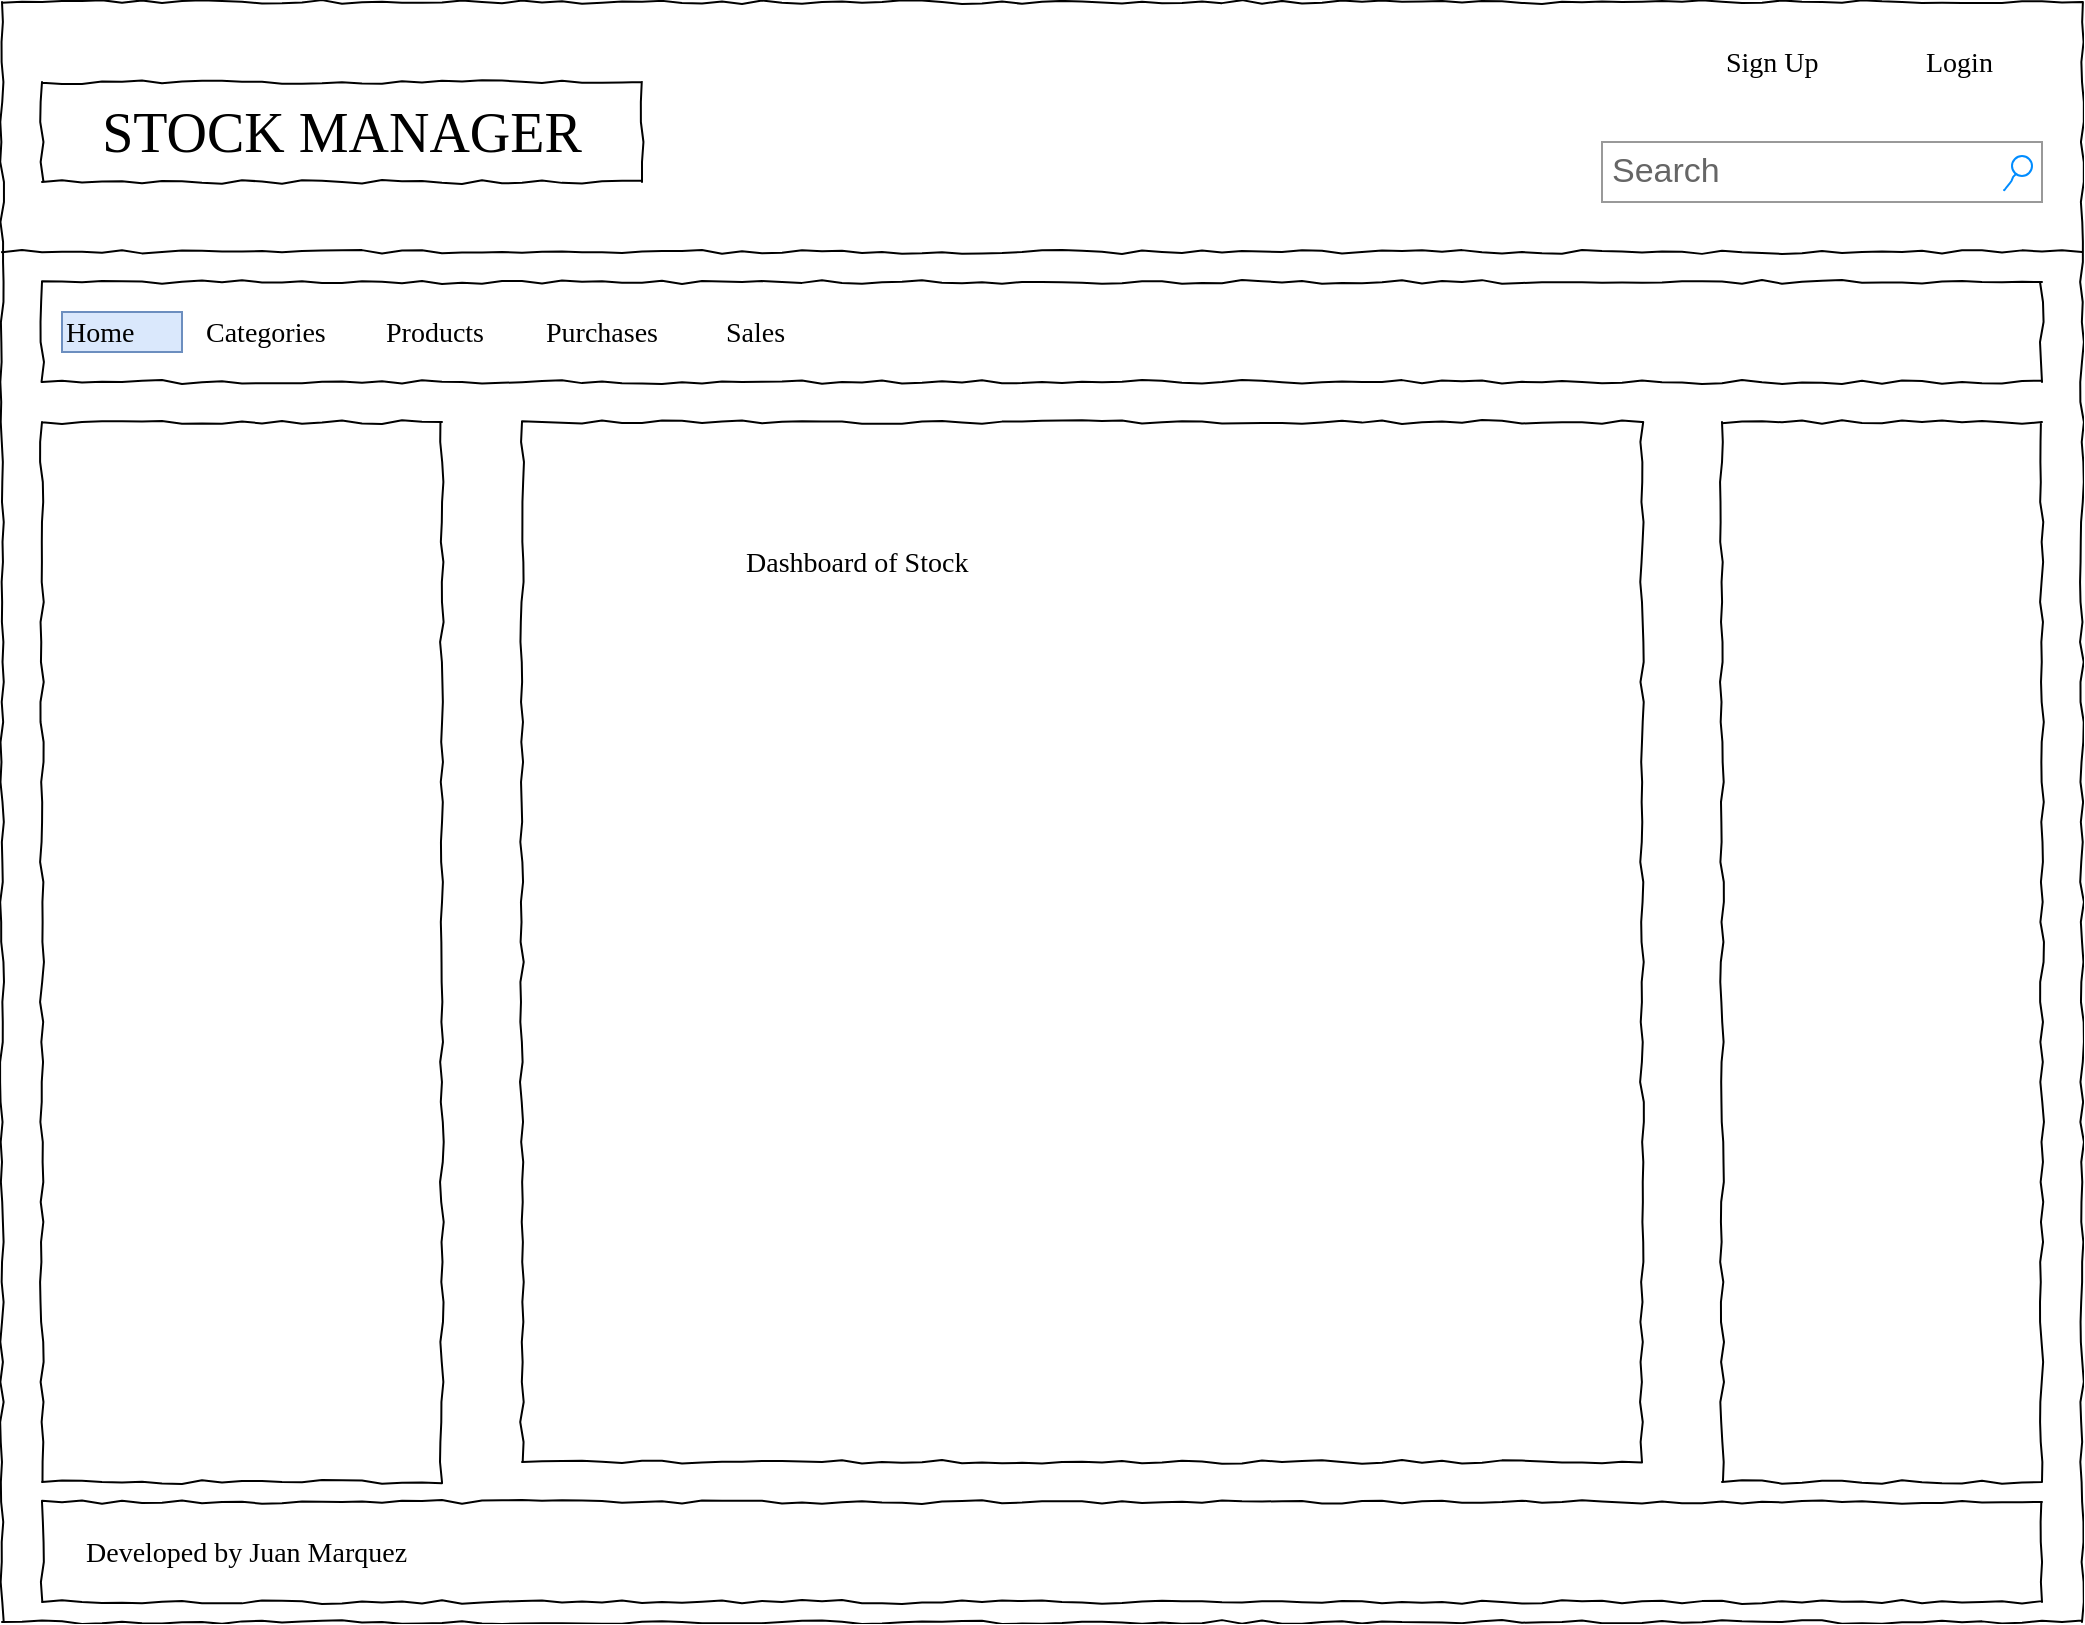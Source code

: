 <mxfile version="20.4.0" type="github" pages="2">
  <diagram name="Home " id="03018318-947c-dd8e-b7a3-06fadd420f32">
    <mxGraphModel dx="1298" dy="706" grid="1" gridSize="10" guides="1" tooltips="1" connect="1" arrows="1" fold="1" page="1" pageScale="1" pageWidth="1100" pageHeight="850" background="none" math="0" shadow="0">
      <root>
        <mxCell id="0" />
        <mxCell id="1" parent="0" />
        <mxCell id="677b7b8949515195-1" value="" style="whiteSpace=wrap;html=1;rounded=0;shadow=0;labelBackgroundColor=none;strokeColor=#000000;strokeWidth=1;fillColor=none;fontFamily=Verdana;fontSize=12;fontColor=#000000;align=center;comic=1;" parent="1" vertex="1">
          <mxGeometry x="20" y="20" width="1040" height="810" as="geometry" />
        </mxCell>
        <mxCell id="677b7b8949515195-2" value="STOCK MANAGER" style="whiteSpace=wrap;html=1;rounded=0;shadow=0;labelBackgroundColor=none;strokeWidth=1;fontFamily=Verdana;fontSize=28;align=center;comic=1;" parent="1" vertex="1">
          <mxGeometry x="40" y="60" width="300" height="50" as="geometry" />
        </mxCell>
        <mxCell id="677b7b8949515195-3" value="Search" style="strokeWidth=1;shadow=0;dashed=0;align=center;html=1;shape=mxgraph.mockup.forms.searchBox;strokeColor=#999999;mainText=;strokeColor2=#008cff;fontColor=#666666;fontSize=17;align=left;spacingLeft=3;rounded=0;labelBackgroundColor=none;comic=1;" parent="1" vertex="1">
          <mxGeometry x="820" y="90" width="220" height="30" as="geometry" />
        </mxCell>
        <mxCell id="677b7b8949515195-4" value="Sign Up" style="text;html=1;points=[];align=left;verticalAlign=top;spacingTop=-4;fontSize=14;fontFamily=Verdana" parent="1" vertex="1">
          <mxGeometry x="880" y="40" width="60" height="20" as="geometry" />
        </mxCell>
        <mxCell id="677b7b8949515195-5" value="Login" style="text;html=1;points=[];align=left;verticalAlign=top;spacingTop=-4;fontSize=14;fontFamily=Verdana" parent="1" vertex="1">
          <mxGeometry x="980" y="40" width="60" height="20" as="geometry" />
        </mxCell>
        <mxCell id="677b7b8949515195-8" value="" style="whiteSpace=wrap;html=1;rounded=0;shadow=0;labelBackgroundColor=none;strokeWidth=1;fillColor=none;fontFamily=Verdana;fontSize=12;align=center;comic=1;" parent="1" vertex="1">
          <mxGeometry x="40" y="230" width="200" height="530" as="geometry" />
        </mxCell>
        <mxCell id="677b7b8949515195-9" value="" style="line;strokeWidth=1;html=1;rounded=0;shadow=0;labelBackgroundColor=none;fillColor=none;fontFamily=Verdana;fontSize=14;fontColor=#000000;align=center;comic=1;" parent="1" vertex="1">
          <mxGeometry x="20" y="140" width="1040" height="10" as="geometry" />
        </mxCell>
        <mxCell id="677b7b8949515195-10" value="" style="whiteSpace=wrap;html=1;rounded=0;shadow=0;labelBackgroundColor=none;strokeWidth=1;fillColor=none;fontFamily=Verdana;fontSize=12;align=center;comic=1;" parent="1" vertex="1">
          <mxGeometry x="40" y="160" width="1000" height="50" as="geometry" />
        </mxCell>
        <mxCell id="677b7b8949515195-11" value="Home" style="text;html=1;points=[];align=left;verticalAlign=top;spacingTop=-4;fontSize=14;fontFamily=Verdana;fillColor=#dae8fc;strokeColor=#6c8ebf;" parent="1" vertex="1">
          <mxGeometry x="50" y="175" width="60" height="20" as="geometry" />
        </mxCell>
        <mxCell id="677b7b8949515195-12" value="Categories" style="text;html=1;points=[];align=left;verticalAlign=top;spacingTop=-4;fontSize=14;fontFamily=Verdana" parent="1" vertex="1">
          <mxGeometry x="120" y="175" width="60" height="20" as="geometry" />
        </mxCell>
        <mxCell id="677b7b8949515195-13" value="Products" style="text;html=1;points=[];align=left;verticalAlign=top;spacingTop=-4;fontSize=14;fontFamily=Verdana" parent="1" vertex="1">
          <mxGeometry x="210" y="175" width="60" height="20" as="geometry" />
        </mxCell>
        <mxCell id="677b7b8949515195-14" value="Purchases" style="text;html=1;points=[];align=left;verticalAlign=top;spacingTop=-4;fontSize=14;fontFamily=Verdana" parent="1" vertex="1">
          <mxGeometry x="290" y="175" width="60" height="20" as="geometry" />
        </mxCell>
        <mxCell id="677b7b8949515195-25" value="" style="whiteSpace=wrap;html=1;rounded=0;shadow=0;labelBackgroundColor=none;strokeWidth=1;fillColor=none;fontFamily=Verdana;fontSize=12;align=center;comic=1;" parent="1" vertex="1">
          <mxGeometry x="880" y="230" width="160" height="530" as="geometry" />
        </mxCell>
        <mxCell id="ogS1Syc9AXwIv5CL1LcR-1" value="Sales" style="text;html=1;points=[];align=left;verticalAlign=top;spacingTop=-4;fontSize=14;fontFamily=Verdana" vertex="1" parent="1">
          <mxGeometry x="380" y="175" width="60" height="20" as="geometry" />
        </mxCell>
        <mxCell id="ogS1Syc9AXwIv5CL1LcR-2" value="" style="whiteSpace=wrap;html=1;rounded=0;shadow=0;labelBackgroundColor=none;strokeWidth=1;fillColor=none;fontFamily=Verdana;fontSize=12;align=center;comic=1;" vertex="1" parent="1">
          <mxGeometry x="40" y="770" width="1000" height="50" as="geometry" />
        </mxCell>
        <mxCell id="ogS1Syc9AXwIv5CL1LcR-3" value="Developed by Juan Marquez" style="text;html=1;points=[];align=left;verticalAlign=top;spacingTop=-4;fontSize=14;fontFamily=Verdana" vertex="1" parent="1">
          <mxGeometry x="60" y="785" width="210" height="20" as="geometry" />
        </mxCell>
        <mxCell id="JROKBk3_Aqq0OIBeBPBz-3" value="" style="whiteSpace=wrap;html=1;rounded=0;shadow=0;labelBackgroundColor=none;strokeWidth=1;fillColor=none;fontFamily=Verdana;fontSize=12;align=center;comic=1;" vertex="1" parent="1">
          <mxGeometry x="280" y="230" width="560" height="520" as="geometry" />
        </mxCell>
        <mxCell id="JROKBk3_Aqq0OIBeBPBz-4" value="Dashboard of Stock" style="text;html=1;points=[];align=left;verticalAlign=top;spacingTop=-4;fontSize=14;fontFamily=Verdana" vertex="1" parent="1">
          <mxGeometry x="390" y="290" width="140" height="20" as="geometry" />
        </mxCell>
      </root>
    </mxGraphModel>
  </diagram>
  <diagram name="Copy of Page-1" id="XLHIDjhjjuREAyA0J5u_">
    <mxGraphModel dx="1298" dy="706" grid="1" gridSize="10" guides="1" tooltips="1" connect="1" arrows="1" fold="1" page="1" pageScale="1" pageWidth="1100" pageHeight="850" background="none" math="0" shadow="0">
      <root>
        <mxCell id="0ez4OD4phwZJZz7xe3Li-0" />
        <mxCell id="0ez4OD4phwZJZz7xe3Li-1" parent="0ez4OD4phwZJZz7xe3Li-0" />
        <mxCell id="0ez4OD4phwZJZz7xe3Li-2" value="" style="whiteSpace=wrap;html=1;rounded=0;shadow=0;labelBackgroundColor=none;strokeColor=#000000;strokeWidth=1;fillColor=none;fontFamily=Verdana;fontSize=12;fontColor=#000000;align=center;comic=1;" vertex="1" parent="0ez4OD4phwZJZz7xe3Li-1">
          <mxGeometry x="20" y="20" width="1060" height="810" as="geometry" />
        </mxCell>
        <mxCell id="0ez4OD4phwZJZz7xe3Li-3" value="STOCK MANAGER" style="whiteSpace=wrap;html=1;rounded=0;shadow=0;labelBackgroundColor=none;strokeWidth=1;fontFamily=Verdana;fontSize=28;align=center;comic=1;" vertex="1" parent="0ez4OD4phwZJZz7xe3Li-1">
          <mxGeometry x="40" y="60" width="300" height="50" as="geometry" />
        </mxCell>
        <mxCell id="0ez4OD4phwZJZz7xe3Li-4" value="Search" style="strokeWidth=1;shadow=0;dashed=0;align=center;html=1;shape=mxgraph.mockup.forms.searchBox;strokeColor=#999999;mainText=;strokeColor2=#008cff;fontColor=#666666;fontSize=17;align=left;spacingLeft=3;rounded=0;labelBackgroundColor=none;comic=1;" vertex="1" parent="0ez4OD4phwZJZz7xe3Li-1">
          <mxGeometry x="840" y="95" width="220" height="30" as="geometry" />
        </mxCell>
        <mxCell id="0ez4OD4phwZJZz7xe3Li-5" value="Sign Up" style="text;html=1;points=[];align=left;verticalAlign=top;spacingTop=-4;fontSize=14;fontFamily=Verdana" vertex="1" parent="0ez4OD4phwZJZz7xe3Li-1">
          <mxGeometry x="880" y="40" width="60" height="20" as="geometry" />
        </mxCell>
        <mxCell id="0ez4OD4phwZJZz7xe3Li-6" value="Login" style="text;html=1;points=[];align=left;verticalAlign=top;spacingTop=-4;fontSize=14;fontFamily=Verdana" vertex="1" parent="0ez4OD4phwZJZz7xe3Li-1">
          <mxGeometry x="980" y="40" width="60" height="20" as="geometry" />
        </mxCell>
        <mxCell id="0ez4OD4phwZJZz7xe3Li-7" value="" style="whiteSpace=wrap;html=1;rounded=0;shadow=0;labelBackgroundColor=none;strokeWidth=1;fillColor=none;fontFamily=Verdana;fontSize=12;align=center;comic=1;" vertex="1" parent="0ez4OD4phwZJZz7xe3Li-1">
          <mxGeometry x="30" y="230" width="200" height="400" as="geometry" />
        </mxCell>
        <mxCell id="0ez4OD4phwZJZz7xe3Li-8" value="" style="line;strokeWidth=1;html=1;rounded=0;shadow=0;labelBackgroundColor=none;fillColor=none;fontFamily=Verdana;fontSize=14;fontColor=#000000;align=center;comic=1;" vertex="1" parent="0ez4OD4phwZJZz7xe3Li-1">
          <mxGeometry x="20" y="140" width="1060" height="10" as="geometry" />
        </mxCell>
        <mxCell id="0ez4OD4phwZJZz7xe3Li-9" value="" style="whiteSpace=wrap;html=1;rounded=0;shadow=0;labelBackgroundColor=none;strokeWidth=1;fillColor=none;fontFamily=Verdana;fontSize=12;align=center;comic=1;" vertex="1" parent="0ez4OD4phwZJZz7xe3Li-1">
          <mxGeometry x="30" y="160" width="1040" height="50" as="geometry" />
        </mxCell>
        <mxCell id="0ez4OD4phwZJZz7xe3Li-10" value="Home" style="text;html=1;points=[];align=left;verticalAlign=top;spacingTop=-4;fontSize=14;fontFamily=Verdana;fillColor=#dae8fc;strokeColor=#6c8ebf;" vertex="1" parent="0ez4OD4phwZJZz7xe3Li-1">
          <mxGeometry x="40" y="175" width="60" height="20" as="geometry" />
        </mxCell>
        <mxCell id="0ez4OD4phwZJZz7xe3Li-11" value="Categories" style="text;html=1;points=[];align=left;verticalAlign=top;spacingTop=-4;fontSize=14;fontFamily=Verdana" vertex="1" parent="0ez4OD4phwZJZz7xe3Li-1">
          <mxGeometry x="120" y="175" width="60" height="20" as="geometry" />
        </mxCell>
        <mxCell id="0ez4OD4phwZJZz7xe3Li-12" value="Products" style="text;html=1;points=[];align=left;verticalAlign=top;spacingTop=-4;fontSize=14;fontFamily=Verdana" vertex="1" parent="0ez4OD4phwZJZz7xe3Li-1">
          <mxGeometry x="240" y="175" width="60" height="20" as="geometry" />
        </mxCell>
        <mxCell id="0ez4OD4phwZJZz7xe3Li-13" value="Purchases" style="text;html=1;points=[];align=left;verticalAlign=top;spacingTop=-4;fontSize=14;fontFamily=Verdana" vertex="1" parent="0ez4OD4phwZJZz7xe3Li-1">
          <mxGeometry x="360" y="175" width="60" height="20" as="geometry" />
        </mxCell>
        <mxCell id="0ez4OD4phwZJZz7xe3Li-14" value="" style="verticalLabelPosition=bottom;shadow=0;dashed=0;align=center;html=1;verticalAlign=top;strokeWidth=1;shape=mxgraph.mockup.graphics.simpleIcon;strokeColor=#999999;rounded=0;labelBackgroundColor=none;fontFamily=Verdana;fontSize=14;fontColor=#000000;comic=1;" vertex="1" parent="0ez4OD4phwZJZz7xe3Li-1">
          <mxGeometry x="250" y="230" width="580" height="400" as="geometry" />
        </mxCell>
        <mxCell id="0ez4OD4phwZJZz7xe3Li-15" value="" style="whiteSpace=wrap;html=1;rounded=0;shadow=0;labelBackgroundColor=none;strokeWidth=1;fillColor=none;fontFamily=Verdana;fontSize=12;align=center;comic=1;" vertex="1" parent="0ez4OD4phwZJZz7xe3Li-1">
          <mxGeometry x="840" y="230" width="230" height="400" as="geometry" />
        </mxCell>
        <mxCell id="0ez4OD4phwZJZz7xe3Li-16" value="Section 1" style="text;html=1;points=[];align=left;verticalAlign=top;spacingTop=-4;fontSize=14;fontFamily=Verdana" vertex="1" parent="0ez4OD4phwZJZz7xe3Li-1">
          <mxGeometry x="40" y="250" width="170" height="20" as="geometry" />
        </mxCell>
        <mxCell id="0ez4OD4phwZJZz7xe3Li-17" value="Section 2" style="text;html=1;points=[];align=left;verticalAlign=top;spacingTop=-4;fontSize=14;fontFamily=Verdana" vertex="1" parent="0ez4OD4phwZJZz7xe3Li-1">
          <mxGeometry x="40" y="286" width="170" height="20" as="geometry" />
        </mxCell>
        <mxCell id="0ez4OD4phwZJZz7xe3Li-18" value="Section 3" style="text;html=1;points=[];align=left;verticalAlign=top;spacingTop=-4;fontSize=14;fontFamily=Verdana" vertex="1" parent="0ez4OD4phwZJZz7xe3Li-1">
          <mxGeometry x="40" y="321" width="170" height="20" as="geometry" />
        </mxCell>
        <mxCell id="0ez4OD4phwZJZz7xe3Li-19" value="Section 4" style="text;html=1;points=[];align=left;verticalAlign=top;spacingTop=-4;fontSize=14;fontFamily=Verdana" vertex="1" parent="0ez4OD4phwZJZz7xe3Li-1">
          <mxGeometry x="40" y="357" width="170" height="20" as="geometry" />
        </mxCell>
        <mxCell id="0ez4OD4phwZJZz7xe3Li-20" value="Section 7" style="text;html=1;points=[];align=left;verticalAlign=top;spacingTop=-4;fontSize=14;fontFamily=Verdana" vertex="1" parent="0ez4OD4phwZJZz7xe3Li-1">
          <mxGeometry x="40" y="464" width="170" height="20" as="geometry" />
        </mxCell>
        <mxCell id="0ez4OD4phwZJZz7xe3Li-21" value="Section 8" style="text;html=1;points=[];align=left;verticalAlign=top;spacingTop=-4;fontSize=14;fontFamily=Verdana" vertex="1" parent="0ez4OD4phwZJZz7xe3Li-1">
          <mxGeometry x="40" y="500" width="170" height="20" as="geometry" />
        </mxCell>
        <mxCell id="0ez4OD4phwZJZz7xe3Li-22" value="Section 9" style="text;html=1;points=[];align=left;verticalAlign=top;spacingTop=-4;fontSize=14;fontFamily=Verdana" vertex="1" parent="0ez4OD4phwZJZz7xe3Li-1">
          <mxGeometry x="40" y="536" width="170" height="20" as="geometry" />
        </mxCell>
        <mxCell id="0ez4OD4phwZJZz7xe3Li-23" value="Section 10" style="text;html=1;points=[];align=left;verticalAlign=top;spacingTop=-4;fontSize=14;fontFamily=Verdana" vertex="1" parent="0ez4OD4phwZJZz7xe3Li-1">
          <mxGeometry x="40" y="571" width="170" height="20" as="geometry" />
        </mxCell>
        <mxCell id="0ez4OD4phwZJZz7xe3Li-24" value="Section 11" style="text;html=1;points=[];align=left;verticalAlign=top;spacingTop=-4;fontSize=14;fontFamily=Verdana" vertex="1" parent="0ez4OD4phwZJZz7xe3Li-1">
          <mxGeometry x="40" y="607" width="170" height="20" as="geometry" />
        </mxCell>
        <mxCell id="0ez4OD4phwZJZz7xe3Li-25" value="Section 5" style="text;html=1;points=[];align=left;verticalAlign=top;spacingTop=-4;fontSize=14;fontFamily=Verdana" vertex="1" parent="0ez4OD4phwZJZz7xe3Li-1">
          <mxGeometry x="40" y="393" width="170" height="20" as="geometry" />
        </mxCell>
        <mxCell id="0ez4OD4phwZJZz7xe3Li-26" value="Section 6" style="text;html=1;points=[];align=left;verticalAlign=top;spacingTop=-4;fontSize=14;fontFamily=Verdana" vertex="1" parent="0ez4OD4phwZJZz7xe3Li-1">
          <mxGeometry x="40" y="429" width="170" height="20" as="geometry" />
        </mxCell>
        <mxCell id="0ez4OD4phwZJZz7xe3Li-27" value="Feature 1" style="text;html=1;points=[];align=left;verticalAlign=top;spacingTop=-4;fontSize=14;fontFamily=Verdana" vertex="1" parent="0ez4OD4phwZJZz7xe3Li-1">
          <mxGeometry x="860" y="250" width="170" height="20" as="geometry" />
        </mxCell>
        <mxCell id="0ez4OD4phwZJZz7xe3Li-28" value="Feature 2" style="text;html=1;points=[];align=left;verticalAlign=top;spacingTop=-4;fontSize=14;fontFamily=Verdana" vertex="1" parent="0ez4OD4phwZJZz7xe3Li-1">
          <mxGeometry x="860" y="285" width="170" height="20" as="geometry" />
        </mxCell>
        <mxCell id="0ez4OD4phwZJZz7xe3Li-29" value="Feature 3" style="text;html=1;points=[];align=left;verticalAlign=top;spacingTop=-4;fontSize=14;fontFamily=Verdana" vertex="1" parent="0ez4OD4phwZJZz7xe3Li-1">
          <mxGeometry x="860" y="320" width="170" height="20" as="geometry" />
        </mxCell>
        <mxCell id="0ez4OD4phwZJZz7xe3Li-30" value="Feature 4" style="text;html=1;points=[];align=left;verticalAlign=top;spacingTop=-4;fontSize=14;fontFamily=Verdana" vertex="1" parent="0ez4OD4phwZJZz7xe3Li-1">
          <mxGeometry x="860" y="355" width="170" height="20" as="geometry" />
        </mxCell>
        <mxCell id="0ez4OD4phwZJZz7xe3Li-31" value="Feature 5" style="text;html=1;points=[];align=left;verticalAlign=top;spacingTop=-4;fontSize=14;fontFamily=Verdana" vertex="1" parent="0ez4OD4phwZJZz7xe3Li-1">
          <mxGeometry x="860" y="390" width="170" height="20" as="geometry" />
        </mxCell>
        <mxCell id="0ez4OD4phwZJZz7xe3Li-32" value="Feature 6" style="text;html=1;points=[];align=left;verticalAlign=top;spacingTop=-4;fontSize=14;fontFamily=Verdana" vertex="1" parent="0ez4OD4phwZJZz7xe3Li-1">
          <mxGeometry x="860" y="425" width="170" height="20" as="geometry" />
        </mxCell>
        <mxCell id="0ez4OD4phwZJZz7xe3Li-33" value="Sales" style="text;html=1;points=[];align=left;verticalAlign=top;spacingTop=-4;fontSize=14;fontFamily=Verdana" vertex="1" parent="0ez4OD4phwZJZz7xe3Li-1">
          <mxGeometry x="480" y="175" width="60" height="20" as="geometry" />
        </mxCell>
        <mxCell id="0ez4OD4phwZJZz7xe3Li-34" value="" style="whiteSpace=wrap;html=1;rounded=0;shadow=0;labelBackgroundColor=none;strokeWidth=1;fillColor=none;fontFamily=Verdana;fontSize=12;align=center;comic=1;" vertex="1" parent="0ez4OD4phwZJZz7xe3Li-1">
          <mxGeometry x="30" y="770" width="1040" height="50" as="geometry" />
        </mxCell>
        <mxCell id="0ez4OD4phwZJZz7xe3Li-35" value="Developed by Juan Marquez" style="text;html=1;points=[];align=left;verticalAlign=top;spacingTop=-4;fontSize=14;fontFamily=Verdana" vertex="1" parent="0ez4OD4phwZJZz7xe3Li-1">
          <mxGeometry x="40" y="785" width="60" height="20" as="geometry" />
        </mxCell>
      </root>
    </mxGraphModel>
  </diagram>
</mxfile>
